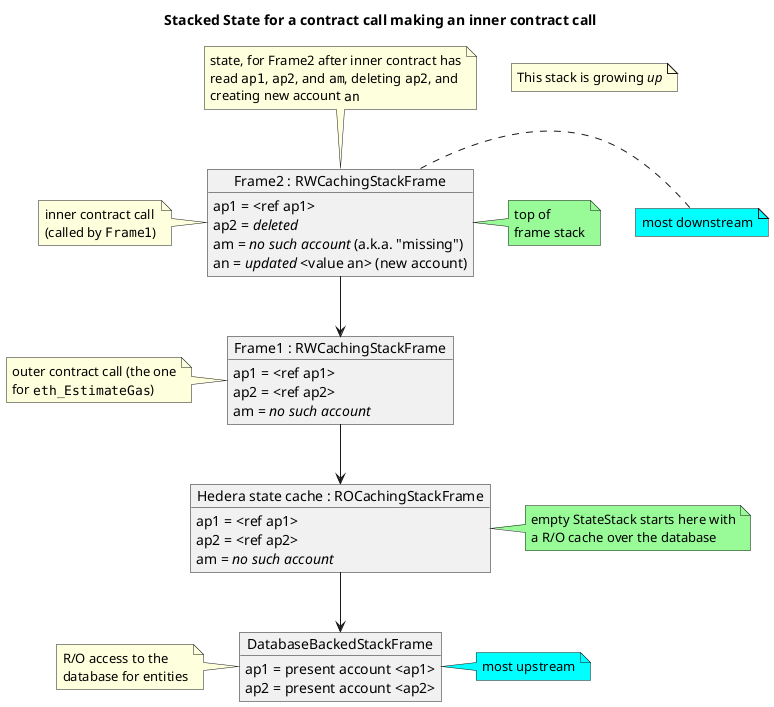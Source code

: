 @startuml
title Stacked State for a contract call making an inner contract call

object "Frame2 : RWCachingStackFrame" as Frame2 {
   ap1 = <ref ap1>
   ap2 = //deleted//
   am = //no such account// (a.k.a. "missing")
   an = //updated// <value an> (new account)
}

object "Frame1 : RWCachingStackFrame" as Frame1 {
   ap1 = <ref ap1>
   ap2 = <ref ap2>
   am = //no such account//
}

object "Hedera state cache : ROCachingStackFrame" as ROCache {
   ap1 = <ref ap1>
   ap2 = <ref ap2>
   am = //no such account//
}
object "DatabaseBackedStackFrame" as  DBAccess {
   ap1 = present account <ap1>
   ap2 = present account <ap2>
}

Frame2 --> Frame1
Frame1 --> ROCache
ROCache --> DBAccess


note as Title
   state, for Frame2 after inner contract has
   read ""ap1"", ""ap2"", and ""am"", deleting ""ap2"", and
   creating new account ""an""
end note
Title --[hidden]>Frame2
note right of Frame2 #cyan: most downstream
note right of Frame2 #palegreen : top of\nframe stack
note left of Frame2 : inner contract call\n(called by ""Frame1"")
note left of Frame1 : outer contract call (the one\nfor ""eth_EstimateGas"")
note right of ROCache #palegreen: empty StateStack starts here with\na R/O cache over the database
note left of DBAccess : R/O access to the\ndatabase for entities
note right of DBAccess #cyan: most upstream

note "This stack is growing //up//" as N1
@enduml
